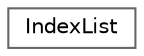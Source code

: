 digraph "Graphical Class Hierarchy"
{
 // INTERACTIVE_SVG=YES
 // LATEX_PDF_SIZE
  bgcolor="transparent";
  edge [fontname=Helvetica,fontsize=10,labelfontname=Helvetica,labelfontsize=10];
  node [fontname=Helvetica,fontsize=10,shape=box,height=0.2,width=0.4];
  rankdir="LR";
  Node0 [label="IndexList",height=0.2,width=0.4,color="grey40", fillcolor="white", style="filled",URL="$d9/d57/class_index_list.html",tooltip="A list of index interfaces."];
}
